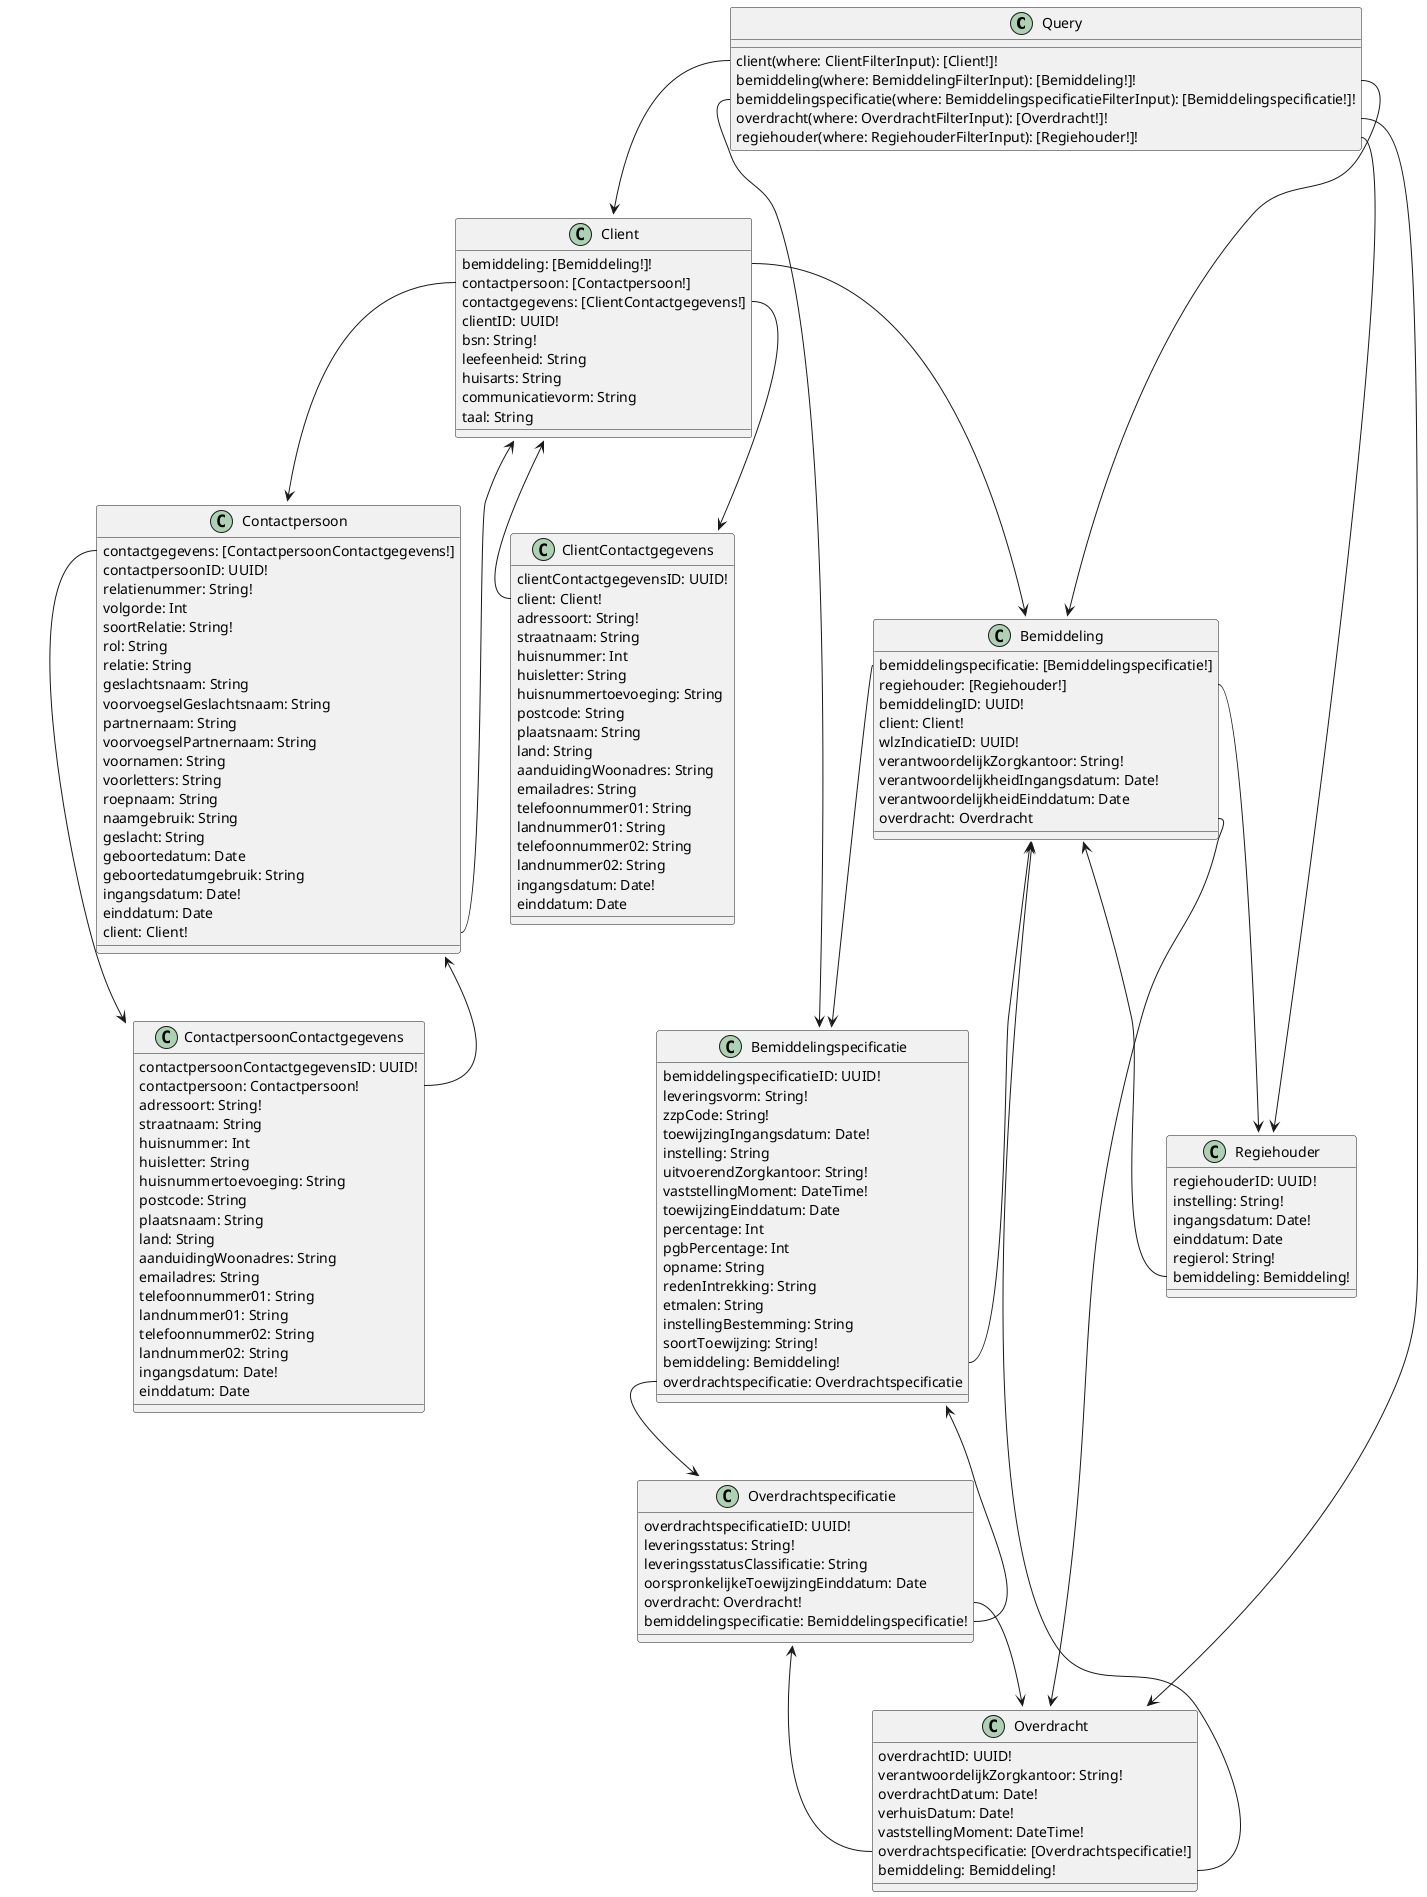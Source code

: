 @startuml
class Query{
  client(where: ClientFilterInput): [Client!]!
  bemiddeling(where: BemiddelingFilterInput): [Bemiddeling!]!
  bemiddelingspecificatie(where: BemiddelingspecificatieFilterInput): [Bemiddelingspecificatie!]!
  overdracht(where: OverdrachtFilterInput): [Overdracht!]!
  regiehouder(where: RegiehouderFilterInput): [Regiehouder!]!
}

Query::client --> Client
Query::bemiddeling --> Bemiddeling
Query::bemiddelingspecificatie --> Bemiddelingspecificatie
Query::regiehouder --> Regiehouder
Query::overdracht --> Overdracht

class Client {
  bemiddeling: [Bemiddeling!]!
  contactpersoon: [Contactpersoon!]
  contactgegevens: [ClientContactgegevens!]
  clientID: UUID!
  bsn: String!
  leefeenheid: String
  huisarts: String
  communicatievorm: String
  taal: String
}

Client::bemiddeling --> Bemiddeling
Client::contactpersoon --> Contactpersoon
Client::ClientContactgegevens --> ClientContactgegevens

class Bemiddeling{
  bemiddelingspecificatie: [Bemiddelingspecificatie!]
  regiehouder: [Regiehouder!]
  bemiddelingID: UUID!
  client: Client!
  wlzIndicatieID: UUID!
  verantwoordelijkZorgkantoor: String! 
  verantwoordelijkheidIngangsdatum: Date!
  verantwoordelijkheidEinddatum: Date
  overdracht: Overdracht
}

Bemiddeling::bemiddelingspecificatie --> Bemiddelingspecificatie
Bemiddeling::regiehouder --> Regiehouder
Bemiddeling::overdracht --> Overdracht

class Bemiddelingspecificatie{
  bemiddelingspecificatieID: UUID!
  leveringsvorm: String! 
  zzpCode: String! 
  toewijzingIngangsdatum: Date!
  instelling: String
  uitvoerendZorgkantoor: String! 
  vaststellingMoment: DateTime!
  toewijzingEinddatum: Date
  percentage: Int
  pgbPercentage: Int
  opname: String 
  redenIntrekking: String 
  etmalen: String 
  instellingBestemming: String
  soortToewijzing: String! 
  bemiddeling: Bemiddeling!
  overdrachtspecificatie: Overdrachtspecificatie
}

Bemiddelingspecificatie::bemiddeling --> Bemiddeling
Bemiddelingspecificatie::overdrachtspecificatie --> Overdrachtspecificatie

class Regiehouder{
  regiehouderID: UUID!
  instelling: String!
  ingangsdatum: Date!
  einddatum: Date
  regierol: String!
  bemiddeling: Bemiddeling!
}

Regiehouder::bemiddeling --> Bemiddeling

class Overdracht {
  overdrachtID: UUID!
  verantwoordelijkZorgkantoor: String!
  overdrachtDatum: Date!
  verhuisDatum: Date!
  vaststellingMoment: DateTime!
  overdrachtspecificatie: [Overdrachtspecificatie!]
  bemiddeling: Bemiddeling!
}

Overdracht::overdrachtspecificatie --> Overdrachtspecificatie
Overdracht::bemiddeling --> Bemiddeling

class Overdrachtspecificatie {
  overdrachtspecificatieID: UUID!
  leveringsstatus: String!
  leveringsstatusClassificatie: String
  oorspronkelijkeToewijzingEinddatum: Date
  overdracht: Overdracht!
  bemiddelingspecificatie: Bemiddelingspecificatie!
}

Overdrachtspecificatie::overdracht --> Overdracht
Overdrachtspecificatie::bemiddelingspecificatie --> Bemiddelingspecificatie

class Contactpersoon {
  contactgegevens: [ContactpersoonContactgegevens!]
  contactpersoonID: UUID!
  relatienummer: String!
  volgorde: Int
  soortRelatie: String!
  rol: String 
  relatie: String 
  geslachtsnaam: String
  voorvoegselGeslachtsnaam: String
  partnernaam: String
  voorvoegselPartnernaam: String
  voornamen: String
  voorletters: String
  roepnaam: String
  naamgebruik: String
  geslacht: String
  geboortedatum: Date
  geboortedatumgebruik: String
  ingangsdatum: Date!
  einddatum: Date
  client: Client!
}

Contactpersoon::client --> Client
Contactpersoon::contactgegevens --> ContactpersoonContactgegevens

class ClientContactgegevens {
  clientContactgegevensID: UUID!
  client: Client!
  adressoort: String!
  straatnaam: String
  huisnummer: Int
  huisletter: String
  huisnummertoevoeging: String
  postcode: String
  plaatsnaam: String
  land: String
  aanduidingWoonadres: String
  emailadres: String
  telefoonnummer01: String
  landnummer01: String
  telefoonnummer02: String
  landnummer02: String
  ingangsdatum: Date!
  einddatum: Date
}

ClientContactgegevens::client --> Client

class ContactpersoonContactgegevens {
  contactpersoonContactgegevensID: UUID!
  contactpersoon: Contactpersoon!
  adressoort: String!
  straatnaam: String
  huisnummer: Int
  huisletter: String
  huisnummertoevoeging: String
  postcode: String
  plaatsnaam: String
  land: String
  aanduidingWoonadres: String
  emailadres: String
  telefoonnummer01: String
  landnummer01: String
  telefoonnummer02: String
  landnummer02: String
  ingangsdatum: Date!
  einddatum: Date
}

ContactpersoonContactgegevens::contactpersoon --> Contactpersoon
@enduml

